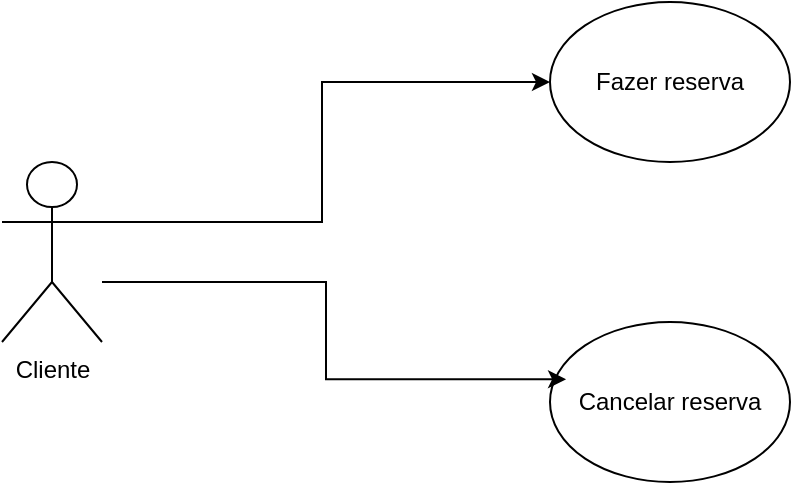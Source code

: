 <mxfile version="26.1.0" pages="2">
  <diagram name="Página-1" id="yT9djGsTwhVvVz8sTp4L">
    <mxGraphModel dx="1036" dy="557" grid="1" gridSize="10" guides="1" tooltips="1" connect="1" arrows="1" fold="1" page="1" pageScale="1" pageWidth="827" pageHeight="1169" math="0" shadow="0">
      <root>
        <mxCell id="0" />
        <mxCell id="1" parent="0" />
        <mxCell id="0IimvhgIxODcjcOIsBGh-19" style="edgeStyle=orthogonalEdgeStyle;rounded=0;orthogonalLoop=1;jettySize=auto;html=1;exitX=1;exitY=0.333;exitDx=0;exitDy=0;exitPerimeter=0;entryX=0;entryY=0.5;entryDx=0;entryDy=0;" edge="1" parent="1" source="0IimvhgIxODcjcOIsBGh-2" target="0IimvhgIxODcjcOIsBGh-8">
          <mxGeometry relative="1" as="geometry">
            <Array as="points">
              <mxPoint x="300" y="280" />
              <mxPoint x="300" y="210" />
            </Array>
          </mxGeometry>
        </mxCell>
        <mxCell id="0IimvhgIxODcjcOIsBGh-2" value="Cliente" style="shape=umlActor;verticalLabelPosition=bottom;verticalAlign=top;html=1;outlineConnect=0;" vertex="1" parent="1">
          <mxGeometry x="140" y="250" width="50" height="90" as="geometry" />
        </mxCell>
        <mxCell id="0IimvhgIxODcjcOIsBGh-8" value="Fazer reserva" style="ellipse;whiteSpace=wrap;html=1;" vertex="1" parent="1">
          <mxGeometry x="414" y="170" width="120" height="80" as="geometry" />
        </mxCell>
        <mxCell id="0IimvhgIxODcjcOIsBGh-9" value="Cancelar reserva" style="ellipse;whiteSpace=wrap;html=1;" vertex="1" parent="1">
          <mxGeometry x="414" y="330" width="120" height="80" as="geometry" />
        </mxCell>
        <mxCell id="0IimvhgIxODcjcOIsBGh-16" style="edgeStyle=orthogonalEdgeStyle;rounded=0;orthogonalLoop=1;jettySize=auto;html=1;entryX=0.067;entryY=0.358;entryDx=0;entryDy=0;entryPerimeter=0;" edge="1" parent="1" source="0IimvhgIxODcjcOIsBGh-2" target="0IimvhgIxODcjcOIsBGh-9">
          <mxGeometry relative="1" as="geometry">
            <mxPoint x="190" y="280" as="sourcePoint" />
            <Array as="points">
              <mxPoint x="302" y="310" />
              <mxPoint x="302" y="359" />
            </Array>
          </mxGeometry>
        </mxCell>
      </root>
    </mxGraphModel>
  </diagram>
  <diagram id="JWisG1BE3B4o3W-fOY3G" name="Página-2">
    <mxGraphModel dx="1036" dy="557" grid="1" gridSize="10" guides="1" tooltips="1" connect="1" arrows="1" fold="1" page="1" pageScale="1" pageWidth="827" pageHeight="1169" math="0" shadow="0">
      <root>
        <mxCell id="0" />
        <mxCell id="1" parent="0" />
        <mxCell id="ps9diDfoMYBsuxSw1to4-1" value="Banco" style="shape=umlActor;verticalLabelPosition=bottom;verticalAlign=top;html=1;" vertex="1" parent="1">
          <mxGeometry x="570" y="410" width="30" height="60" as="geometry" />
        </mxCell>
        <mxCell id="ps9diDfoMYBsuxSw1to4-2" value="Técnico" style="shape=umlActor;verticalLabelPosition=bottom;verticalAlign=top;html=1;" vertex="1" parent="1">
          <mxGeometry x="180" y="630" width="30" height="60" as="geometry" />
        </mxCell>
        <mxCell id="ps9diDfoMYBsuxSw1to4-3" value="Cliente" style="shape=umlActor;verticalLabelPosition=bottom;verticalAlign=top;html=1;" vertex="1" parent="1">
          <mxGeometry x="150" y="220" width="30" height="60" as="geometry" />
        </mxCell>
        <mxCell id="qP1hGFIh2mHIU966opA6-11" value="&lt;div&gt;&lt;br&gt;&lt;/div&gt;" style="rounded=1;whiteSpace=wrap;html=1;absoluteArcSize=1;arcSize=14;strokeWidth=2;glass=0;" vertex="1" parent="1">
          <mxGeometry x="280" y="20" width="200" height="740" as="geometry" />
        </mxCell>
        <mxCell id="qP1hGFIh2mHIU966opA6-14" value="Checar saldo&amp;nbsp;" style="ellipse;whiteSpace=wrap;html=1;" vertex="1" parent="1">
          <mxGeometry x="320" y="60" width="120" height="80" as="geometry" />
        </mxCell>
        <mxCell id="qP1hGFIh2mHIU966opA6-15" value="Sistema de Caixa Eletrônico" style="text;html=1;align=center;verticalAlign=middle;resizable=0;points=[];autosize=1;strokeColor=none;fillColor=none;" vertex="1" parent="1">
          <mxGeometry x="295" y="20" width="170" height="30" as="geometry" />
        </mxCell>
        <mxCell id="qP1hGFIh2mHIU966opA6-16" value="Depositar" style="ellipse;whiteSpace=wrap;html=1;" vertex="1" parent="1">
          <mxGeometry x="320" y="160" width="120" height="80" as="geometry" />
        </mxCell>
        <mxCell id="qP1hGFIh2mHIU966opA6-17" value="Sacar" style="ellipse;whiteSpace=wrap;html=1;" vertex="1" parent="1">
          <mxGeometry x="320" y="260" width="120" height="80" as="geometry" />
        </mxCell>
        <mxCell id="qP1hGFIh2mHIU966opA6-18" value="Trasferir" style="ellipse;whiteSpace=wrap;html=1;" vertex="1" parent="1">
          <mxGeometry x="320" y="360" width="120" height="80" as="geometry" />
        </mxCell>
        <mxCell id="qP1hGFIh2mHIU966opA6-19" value="Manutenção" style="ellipse;whiteSpace=wrap;html=1;" vertex="1" parent="1">
          <mxGeometry x="320" y="570" width="120" height="80" as="geometry" />
        </mxCell>
        <mxCell id="qP1hGFIh2mHIU966opA6-20" value="Reparo" style="ellipse;whiteSpace=wrap;html=1;" vertex="1" parent="1">
          <mxGeometry x="320" y="660" width="120" height="80" as="geometry" />
        </mxCell>
        <mxCell id="qP1hGFIh2mHIU966opA6-27" value="" style="endArrow=none;html=1;rounded=0;entryX=0.033;entryY=0.613;entryDx=0;entryDy=0;entryPerimeter=0;exitX=1;exitY=0.333;exitDx=0;exitDy=0;exitPerimeter=0;" edge="1" parent="1" source="ps9diDfoMYBsuxSw1to4-3" target="qP1hGFIh2mHIU966opA6-16">
          <mxGeometry width="50" height="50" relative="1" as="geometry">
            <mxPoint x="150" y="280" as="sourcePoint" />
            <mxPoint x="200" y="230" as="targetPoint" />
          </mxGeometry>
        </mxCell>
        <mxCell id="qP1hGFIh2mHIU966opA6-28" value="" style="endArrow=none;html=1;rounded=0;entryX=0;entryY=0.5;entryDx=0;entryDy=0;exitX=0.75;exitY=0.1;exitDx=0;exitDy=0;exitPerimeter=0;" edge="1" parent="1" source="ps9diDfoMYBsuxSw1to4-3" target="qP1hGFIh2mHIU966opA6-14">
          <mxGeometry width="50" height="50" relative="1" as="geometry">
            <mxPoint x="150" y="280" as="sourcePoint" />
            <mxPoint x="200" y="230" as="targetPoint" />
          </mxGeometry>
        </mxCell>
        <mxCell id="qP1hGFIh2mHIU966opA6-29" value="" style="endArrow=none;html=1;rounded=0;entryX=0;entryY=0.5;entryDx=0;entryDy=0;exitX=0.5;exitY=0.5;exitDx=0;exitDy=0;exitPerimeter=0;" edge="1" parent="1" source="ps9diDfoMYBsuxSw1to4-3" target="qP1hGFIh2mHIU966opA6-17">
          <mxGeometry width="50" height="50" relative="1" as="geometry">
            <mxPoint x="150" y="280" as="sourcePoint" />
            <mxPoint x="200" y="230" as="targetPoint" />
          </mxGeometry>
        </mxCell>
        <mxCell id="qP1hGFIh2mHIU966opA6-30" value="" style="endArrow=none;html=1;rounded=0;entryX=0;entryY=0.5;entryDx=0;entryDy=0;exitX=1;exitY=1;exitDx=0;exitDy=0;exitPerimeter=0;" edge="1" parent="1" source="ps9diDfoMYBsuxSw1to4-3" target="qP1hGFIh2mHIU966opA6-18">
          <mxGeometry width="50" height="50" relative="1" as="geometry">
            <mxPoint x="150" y="280" as="sourcePoint" />
            <mxPoint x="200" y="230" as="targetPoint" />
          </mxGeometry>
        </mxCell>
        <mxCell id="qP1hGFIh2mHIU966opA6-31" value="" style="endArrow=none;html=1;rounded=0;exitX=0.973;exitY=0.593;exitDx=0;exitDy=0;exitPerimeter=0;" edge="1" parent="1" source="qP1hGFIh2mHIU966opA6-14">
          <mxGeometry width="50" height="50" relative="1" as="geometry">
            <mxPoint x="470" y="99" as="sourcePoint" />
            <mxPoint x="579.6" y="410" as="targetPoint" />
          </mxGeometry>
        </mxCell>
        <mxCell id="qP1hGFIh2mHIU966opA6-32" value="" style="endArrow=none;html=1;rounded=0;entryX=0.25;entryY=0.1;entryDx=0;entryDy=0;entryPerimeter=0;exitX=0.96;exitY=0.642;exitDx=0;exitDy=0;exitPerimeter=0;" edge="1" parent="1" source="qP1hGFIh2mHIU966opA6-16" target="ps9diDfoMYBsuxSw1to4-1">
          <mxGeometry width="50" height="50" relative="1" as="geometry">
            <mxPoint x="520" y="380" as="sourcePoint" />
            <mxPoint x="570" y="330" as="targetPoint" />
          </mxGeometry>
        </mxCell>
        <mxCell id="qP1hGFIh2mHIU966opA6-33" value="" style="endArrow=none;html=1;rounded=0;entryX=0;entryY=0.333;entryDx=0;entryDy=0;entryPerimeter=0;exitX=0.947;exitY=0.703;exitDx=0;exitDy=0;exitPerimeter=0;" edge="1" parent="1" source="qP1hGFIh2mHIU966opA6-17" target="ps9diDfoMYBsuxSw1to4-1">
          <mxGeometry width="50" height="50" relative="1" as="geometry">
            <mxPoint x="530" y="390" as="sourcePoint" />
            <mxPoint x="580" y="340" as="targetPoint" />
          </mxGeometry>
        </mxCell>
        <mxCell id="qP1hGFIh2mHIU966opA6-34" value="" style="endArrow=none;html=1;rounded=0;entryX=0.5;entryY=0.5;entryDx=0;entryDy=0;entryPerimeter=0;exitX=0.98;exitY=0.623;exitDx=0;exitDy=0;exitPerimeter=0;" edge="1" parent="1" source="qP1hGFIh2mHIU966opA6-18" target="ps9diDfoMYBsuxSw1to4-1">
          <mxGeometry width="50" height="50" relative="1" as="geometry">
            <mxPoint x="500" y="470" as="sourcePoint" />
            <mxPoint x="550" y="420" as="targetPoint" />
          </mxGeometry>
        </mxCell>
        <mxCell id="qP1hGFIh2mHIU966opA6-35" value="" style="endArrow=none;html=1;rounded=0;entryX=0;entryY=1;entryDx=0;entryDy=0;entryPerimeter=0;exitX=0.947;exitY=0.543;exitDx=0;exitDy=0;exitPerimeter=0;" edge="1" parent="1" source="qP1hGFIh2mHIU966opA6-20" target="ps9diDfoMYBsuxSw1to4-1">
          <mxGeometry width="50" height="50" relative="1" as="geometry">
            <mxPoint x="550" y="410" as="sourcePoint" />
            <mxPoint x="600" y="360" as="targetPoint" />
          </mxGeometry>
        </mxCell>
        <mxCell id="qP1hGFIh2mHIU966opA6-36" value="" style="endArrow=none;html=1;rounded=0;entryX=0.493;entryY=0.65;entryDx=0;entryDy=0;entryPerimeter=0;exitX=0.94;exitY=0.578;exitDx=0;exitDy=0;exitPerimeter=0;" edge="1" parent="1" source="qP1hGFIh2mHIU966opA6-19" target="ps9diDfoMYBsuxSw1to4-1">
          <mxGeometry width="50" height="50" relative="1" as="geometry">
            <mxPoint x="520" y="510" as="sourcePoint" />
            <mxPoint x="570" y="460" as="targetPoint" />
          </mxGeometry>
        </mxCell>
        <mxCell id="qP1hGFIh2mHIU966opA6-37" value="" style="endArrow=none;html=1;rounded=0;entryX=0.033;entryY=0.617;entryDx=0;entryDy=0;entryPerimeter=0;" edge="1" parent="1" target="qP1hGFIh2mHIU966opA6-19">
          <mxGeometry width="50" height="50" relative="1" as="geometry">
            <mxPoint x="210" y="650" as="sourcePoint" />
            <mxPoint x="260" y="600" as="targetPoint" />
            <Array as="points" />
          </mxGeometry>
        </mxCell>
        <mxCell id="qP1hGFIh2mHIU966opA6-39" value="" style="endArrow=none;html=1;rounded=0;entryX=0;entryY=0.5;entryDx=0;entryDy=0;exitX=0.5;exitY=0.5;exitDx=0;exitDy=0;exitPerimeter=0;" edge="1" parent="1" source="ps9diDfoMYBsuxSw1to4-2" target="qP1hGFIh2mHIU966opA6-20">
          <mxGeometry width="50" height="50" relative="1" as="geometry">
            <mxPoint x="210" y="685" as="sourcePoint" />
            <mxPoint x="260" y="635" as="targetPoint" />
          </mxGeometry>
        </mxCell>
      </root>
    </mxGraphModel>
  </diagram>
</mxfile>
